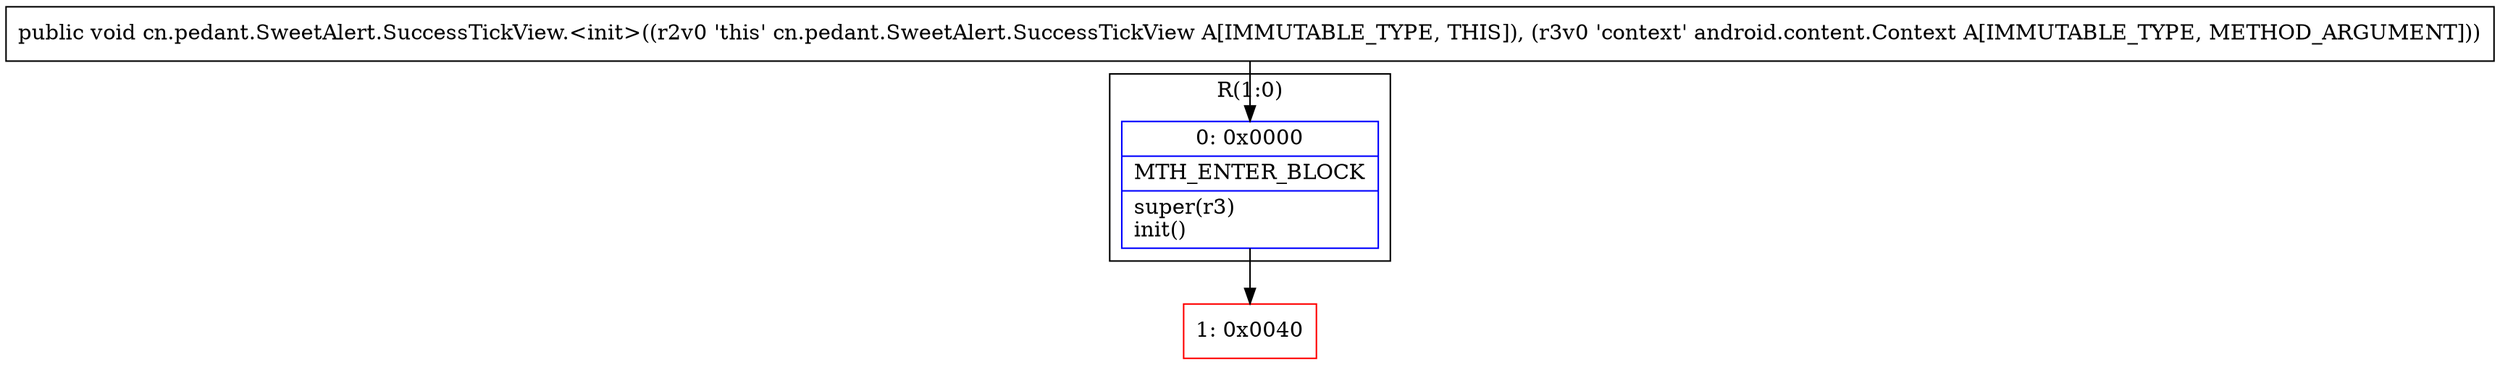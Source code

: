 digraph "CFG forcn.pedant.SweetAlert.SuccessTickView.\<init\>(Landroid\/content\/Context;)V" {
subgraph cluster_Region_1734759957 {
label = "R(1:0)";
node [shape=record,color=blue];
Node_0 [shape=record,label="{0\:\ 0x0000|MTH_ENTER_BLOCK\l|super(r3)\linit()\l}"];
}
Node_1 [shape=record,color=red,label="{1\:\ 0x0040}"];
MethodNode[shape=record,label="{public void cn.pedant.SweetAlert.SuccessTickView.\<init\>((r2v0 'this' cn.pedant.SweetAlert.SuccessTickView A[IMMUTABLE_TYPE, THIS]), (r3v0 'context' android.content.Context A[IMMUTABLE_TYPE, METHOD_ARGUMENT])) }"];
MethodNode -> Node_0;
Node_0 -> Node_1;
}

